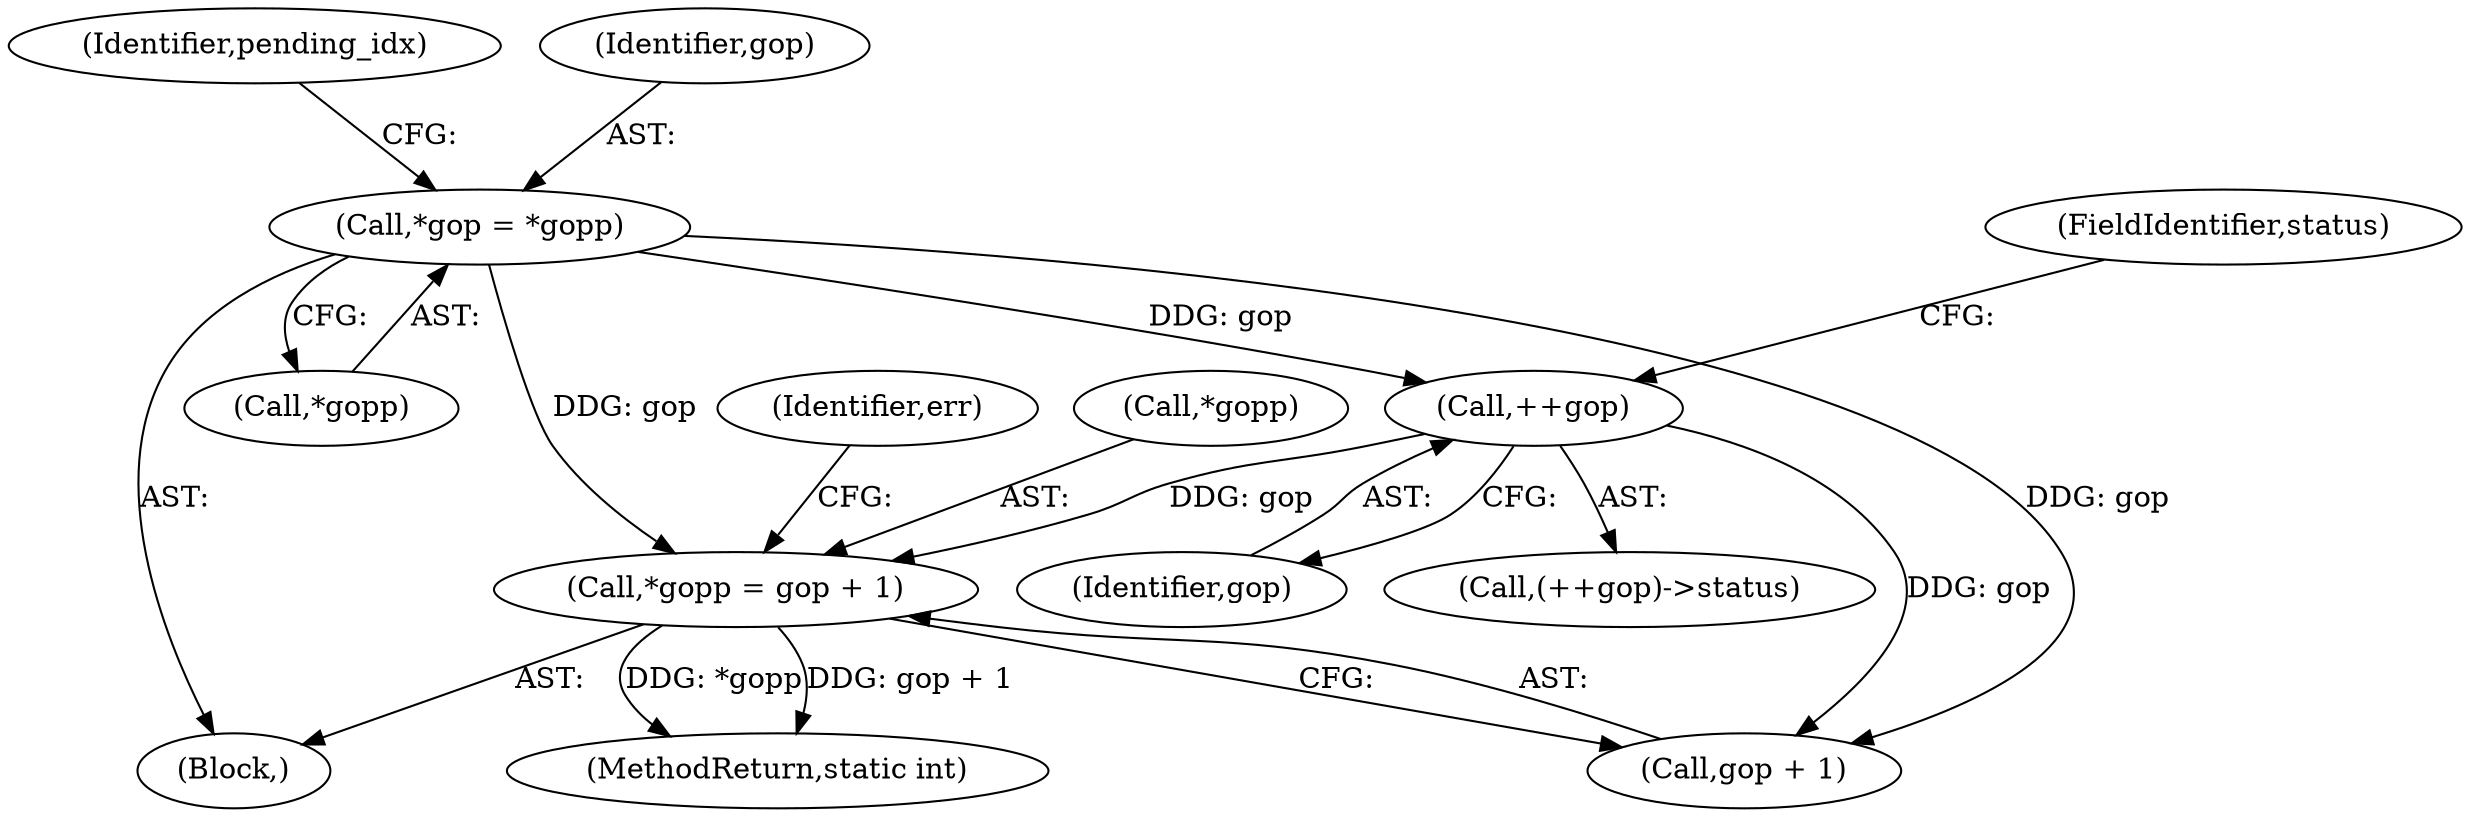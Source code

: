 digraph "0_linux_7d5145d8eb2b9791533ffe4dc003b129b9696c48_1@pointer" {
"1000314" [label="(Call,*gopp = gop + 1)"];
"1000114" [label="(Call,*gop = *gopp)"];
"1000230" [label="(Call,++gop)"];
"1000120" [label="(Identifier,pending_idx)"];
"1000315" [label="(Call,*gopp)"];
"1000114" [label="(Call,*gop = *gopp)"];
"1000317" [label="(Call,gop + 1)"];
"1000112" [label="(Block,)"];
"1000230" [label="(Call,++gop)"];
"1000314" [label="(Call,*gopp = gop + 1)"];
"1000232" [label="(FieldIdentifier,status)"];
"1000115" [label="(Identifier,gop)"];
"1000116" [label="(Call,*gopp)"];
"1000321" [label="(Identifier,err)"];
"1000231" [label="(Identifier,gop)"];
"1000229" [label="(Call,(++gop)->status)"];
"1000322" [label="(MethodReturn,static int)"];
"1000314" -> "1000112"  [label="AST: "];
"1000314" -> "1000317"  [label="CFG: "];
"1000315" -> "1000314"  [label="AST: "];
"1000317" -> "1000314"  [label="AST: "];
"1000321" -> "1000314"  [label="CFG: "];
"1000314" -> "1000322"  [label="DDG: *gopp"];
"1000314" -> "1000322"  [label="DDG: gop + 1"];
"1000114" -> "1000314"  [label="DDG: gop"];
"1000230" -> "1000314"  [label="DDG: gop"];
"1000114" -> "1000112"  [label="AST: "];
"1000114" -> "1000116"  [label="CFG: "];
"1000115" -> "1000114"  [label="AST: "];
"1000116" -> "1000114"  [label="AST: "];
"1000120" -> "1000114"  [label="CFG: "];
"1000114" -> "1000230"  [label="DDG: gop"];
"1000114" -> "1000317"  [label="DDG: gop"];
"1000230" -> "1000229"  [label="AST: "];
"1000230" -> "1000231"  [label="CFG: "];
"1000231" -> "1000230"  [label="AST: "];
"1000232" -> "1000230"  [label="CFG: "];
"1000230" -> "1000317"  [label="DDG: gop"];
}
